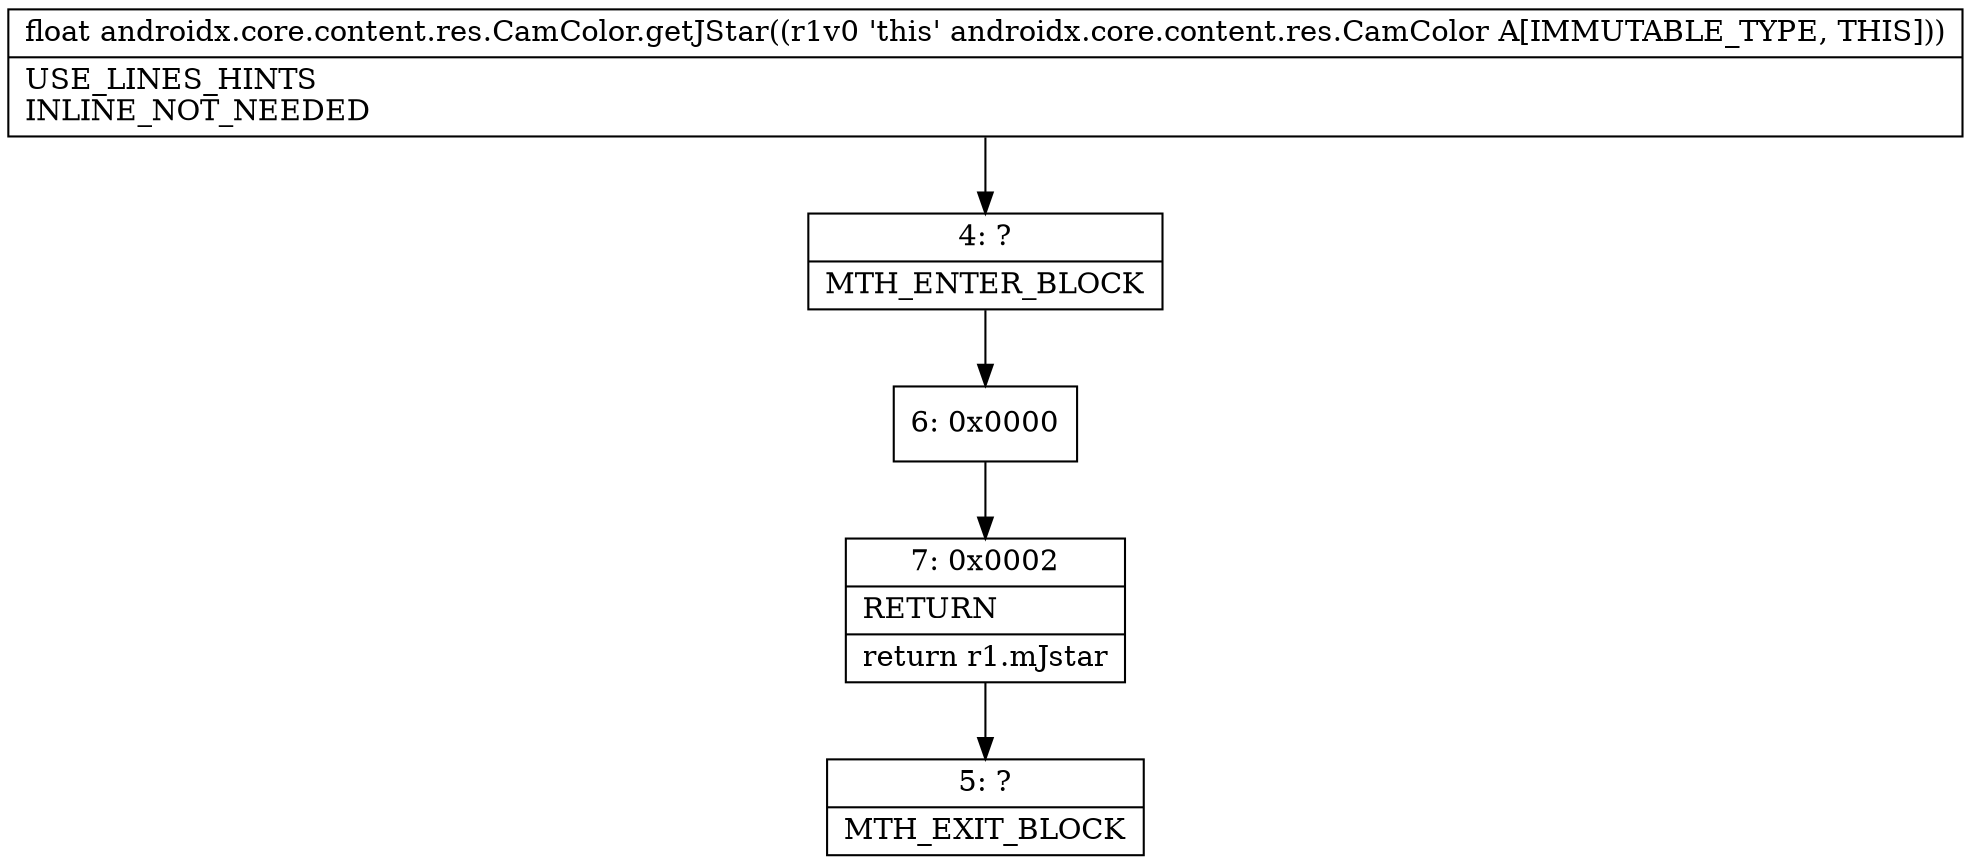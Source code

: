 digraph "CFG forandroidx.core.content.res.CamColor.getJStar()F" {
Node_4 [shape=record,label="{4\:\ ?|MTH_ENTER_BLOCK\l}"];
Node_6 [shape=record,label="{6\:\ 0x0000}"];
Node_7 [shape=record,label="{7\:\ 0x0002|RETURN\l|return r1.mJstar\l}"];
Node_5 [shape=record,label="{5\:\ ?|MTH_EXIT_BLOCK\l}"];
MethodNode[shape=record,label="{float androidx.core.content.res.CamColor.getJStar((r1v0 'this' androidx.core.content.res.CamColor A[IMMUTABLE_TYPE, THIS]))  | USE_LINES_HINTS\lINLINE_NOT_NEEDED\l}"];
MethodNode -> Node_4;Node_4 -> Node_6;
Node_6 -> Node_7;
Node_7 -> Node_5;
}

